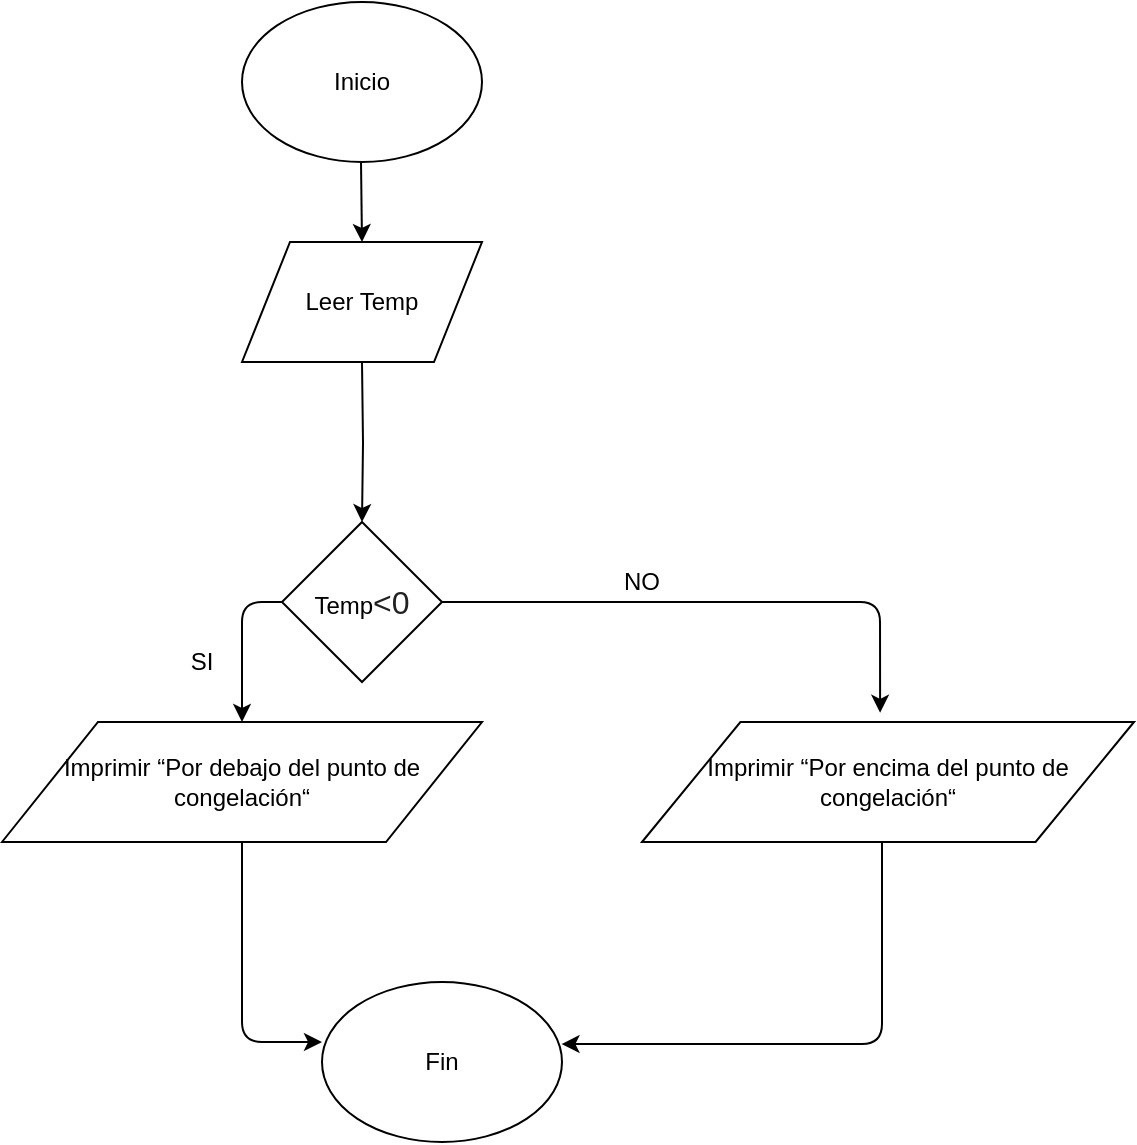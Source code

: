 <mxfile pages="1" version="11.2.4" type="github"><diagram id="GmQGWHHJ6qSmpd6ej2FA" name="Page-1"><mxGraphModel dx="946" dy="559" grid="1" gridSize="10" guides="1" tooltips="1" connect="1" arrows="1" fold="1" page="1" pageScale="1" pageWidth="850" pageHeight="1100" math="0" shadow="0"><root><mxCell id="0"/><mxCell id="1" parent="0"/><mxCell id="y6HCS-_kPXnd-DGEB6oq-2" value="Inicio" style="ellipse;whiteSpace=wrap;html=1;" vertex="1" parent="1"><mxGeometry x="360" width="120" height="80" as="geometry"/></mxCell><mxCell id="y6HCS-_kPXnd-DGEB6oq-3" value="" style="endArrow=classic;html=1;" edge="1" parent="1"><mxGeometry width="50" height="50" relative="1" as="geometry"><mxPoint x="419.5" y="80" as="sourcePoint"/><mxPoint x="420" y="120" as="targetPoint"/><Array as="points"/></mxGeometry></mxCell><mxCell id="y6HCS-_kPXnd-DGEB6oq-6" value="" style="edgeStyle=orthogonalEdgeStyle;rounded=0;orthogonalLoop=1;jettySize=auto;html=1;entryX=0.5;entryY=0;entryDx=0;entryDy=0;" edge="1" parent="1" target="y6HCS-_kPXnd-DGEB6oq-7"><mxGeometry relative="1" as="geometry"><mxPoint x="420" y="180" as="sourcePoint"/><mxPoint x="420" y="260" as="targetPoint"/></mxGeometry></mxCell><mxCell id="y6HCS-_kPXnd-DGEB6oq-7" value="Temp&lt;span style=&quot;color: rgb(34 , 34 , 34) ; font-family: &amp;#34;arial&amp;#34; , sans-serif ; font-size: 16px ; text-align: left ; background-color: rgb(255 , 255 , 255)&quot;&gt;&amp;lt;0&lt;/span&gt;" style="rhombus;whiteSpace=wrap;html=1;" vertex="1" parent="1"><mxGeometry x="380" y="260" width="80" height="80" as="geometry"/></mxCell><mxCell id="y6HCS-_kPXnd-DGEB6oq-8" value="Leer Temp" style="shape=parallelogram;perimeter=parallelogramPerimeter;whiteSpace=wrap;html=1;" vertex="1" parent="1"><mxGeometry x="360" y="120" width="120" height="60" as="geometry"/></mxCell><mxCell id="y6HCS-_kPXnd-DGEB6oq-13" value="" style="endArrow=classic;html=1;exitX=0;exitY=0.5;exitDx=0;exitDy=0;" edge="1" parent="1" source="y6HCS-_kPXnd-DGEB6oq-7"><mxGeometry width="50" height="50" relative="1" as="geometry"><mxPoint x="360" y="410" as="sourcePoint"/><mxPoint x="360" y="360" as="targetPoint"/><Array as="points"><mxPoint x="360" y="300"/></Array></mxGeometry></mxCell><mxCell id="y6HCS-_kPXnd-DGEB6oq-17" value="" style="endArrow=classic;html=1;exitX=1;exitY=0.5;exitDx=0;exitDy=0;entryX=0.484;entryY=-0.077;entryDx=0;entryDy=0;entryPerimeter=0;" edge="1" parent="1" source="y6HCS-_kPXnd-DGEB6oq-7" target="y6HCS-_kPXnd-DGEB6oq-21"><mxGeometry width="50" height="50" relative="1" as="geometry"><mxPoint x="350" y="440" as="sourcePoint"/><mxPoint x="760" y="290" as="targetPoint"/><Array as="points"><mxPoint x="679" y="300"/></Array></mxGeometry></mxCell><mxCell id="y6HCS-_kPXnd-DGEB6oq-18" value="SI" style="text;html=1;strokeColor=none;fillColor=none;align=center;verticalAlign=middle;whiteSpace=wrap;rounded=0;" vertex="1" parent="1"><mxGeometry x="320" y="320" width="40" height="20" as="geometry"/></mxCell><mxCell id="y6HCS-_kPXnd-DGEB6oq-19" value="NO" style="text;html=1;strokeColor=none;fillColor=none;align=center;verticalAlign=middle;whiteSpace=wrap;rounded=0;" vertex="1" parent="1"><mxGeometry x="540" y="280" width="40" height="20" as="geometry"/></mxCell><mxCell id="y6HCS-_kPXnd-DGEB6oq-20" value="Imprimir “Por debajo del punto de congelación“" style="shape=parallelogram;perimeter=parallelogramPerimeter;whiteSpace=wrap;html=1;" vertex="1" parent="1"><mxGeometry x="240" y="360" width="240" height="60" as="geometry"/></mxCell><mxCell id="y6HCS-_kPXnd-DGEB6oq-21" value="Imprimir “Por encima del punto de congelación“" style="shape=parallelogram;perimeter=parallelogramPerimeter;whiteSpace=wrap;html=1;align=center;verticalAlign=middle;labelPosition=center;verticalLabelPosition=middle;horizontal=1;" vertex="1" parent="1"><mxGeometry x="560" y="360" width="246" height="60" as="geometry"/></mxCell><mxCell id="y6HCS-_kPXnd-DGEB6oq-25" value="" style="endArrow=classic;html=1;exitX=0.5;exitY=1;exitDx=0;exitDy=0;entryX=0;entryY=0.375;entryDx=0;entryDy=0;entryPerimeter=0;" edge="1" parent="1" source="y6HCS-_kPXnd-DGEB6oq-20" target="y6HCS-_kPXnd-DGEB6oq-27"><mxGeometry width="50" height="50" relative="1" as="geometry"><mxPoint x="240" y="490" as="sourcePoint"/><mxPoint x="360" y="520" as="targetPoint"/><Array as="points"><mxPoint x="360" y="520"/></Array></mxGeometry></mxCell><mxCell id="y6HCS-_kPXnd-DGEB6oq-26" value="" style="endArrow=classic;html=1;entryX=0.998;entryY=0.388;entryDx=0;entryDy=0;entryPerimeter=0;" edge="1" parent="1" target="y6HCS-_kPXnd-DGEB6oq-27"><mxGeometry width="50" height="50" relative="1" as="geometry"><mxPoint x="680" y="420" as="sourcePoint"/><mxPoint x="680" y="520" as="targetPoint"/><Array as="points"><mxPoint x="680" y="521"/></Array></mxGeometry></mxCell><mxCell id="y6HCS-_kPXnd-DGEB6oq-27" value="Fin" style="ellipse;whiteSpace=wrap;html=1;" vertex="1" parent="1"><mxGeometry x="400" y="490" width="120" height="80" as="geometry"/></mxCell></root></mxGraphModel></diagram></mxfile>